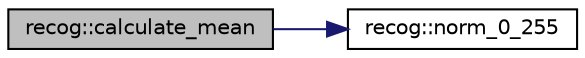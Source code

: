 digraph "recog::calculate_mean"
{
 // INTERACTIVE_SVG=YES
  edge [fontname="Helvetica",fontsize="10",labelfontname="Helvetica",labelfontsize="10"];
  node [fontname="Helvetica",fontsize="10",shape=record];
  rankdir="LR";
  Node2 [label="recog::calculate_mean",height=0.2,width=0.4,color="black", fillcolor="grey75", style="filled", fontcolor="black"];
  Node2 -> Node3 [color="midnightblue",fontsize="10",style="solid",fontname="Helvetica"];
  Node3 [label="recog::norm_0_255",height=0.2,width=0.4,color="black", fillcolor="white", style="filled",URL="$namespacerecog.html#abc7ce47373720ec85355495039e17163"];
}
